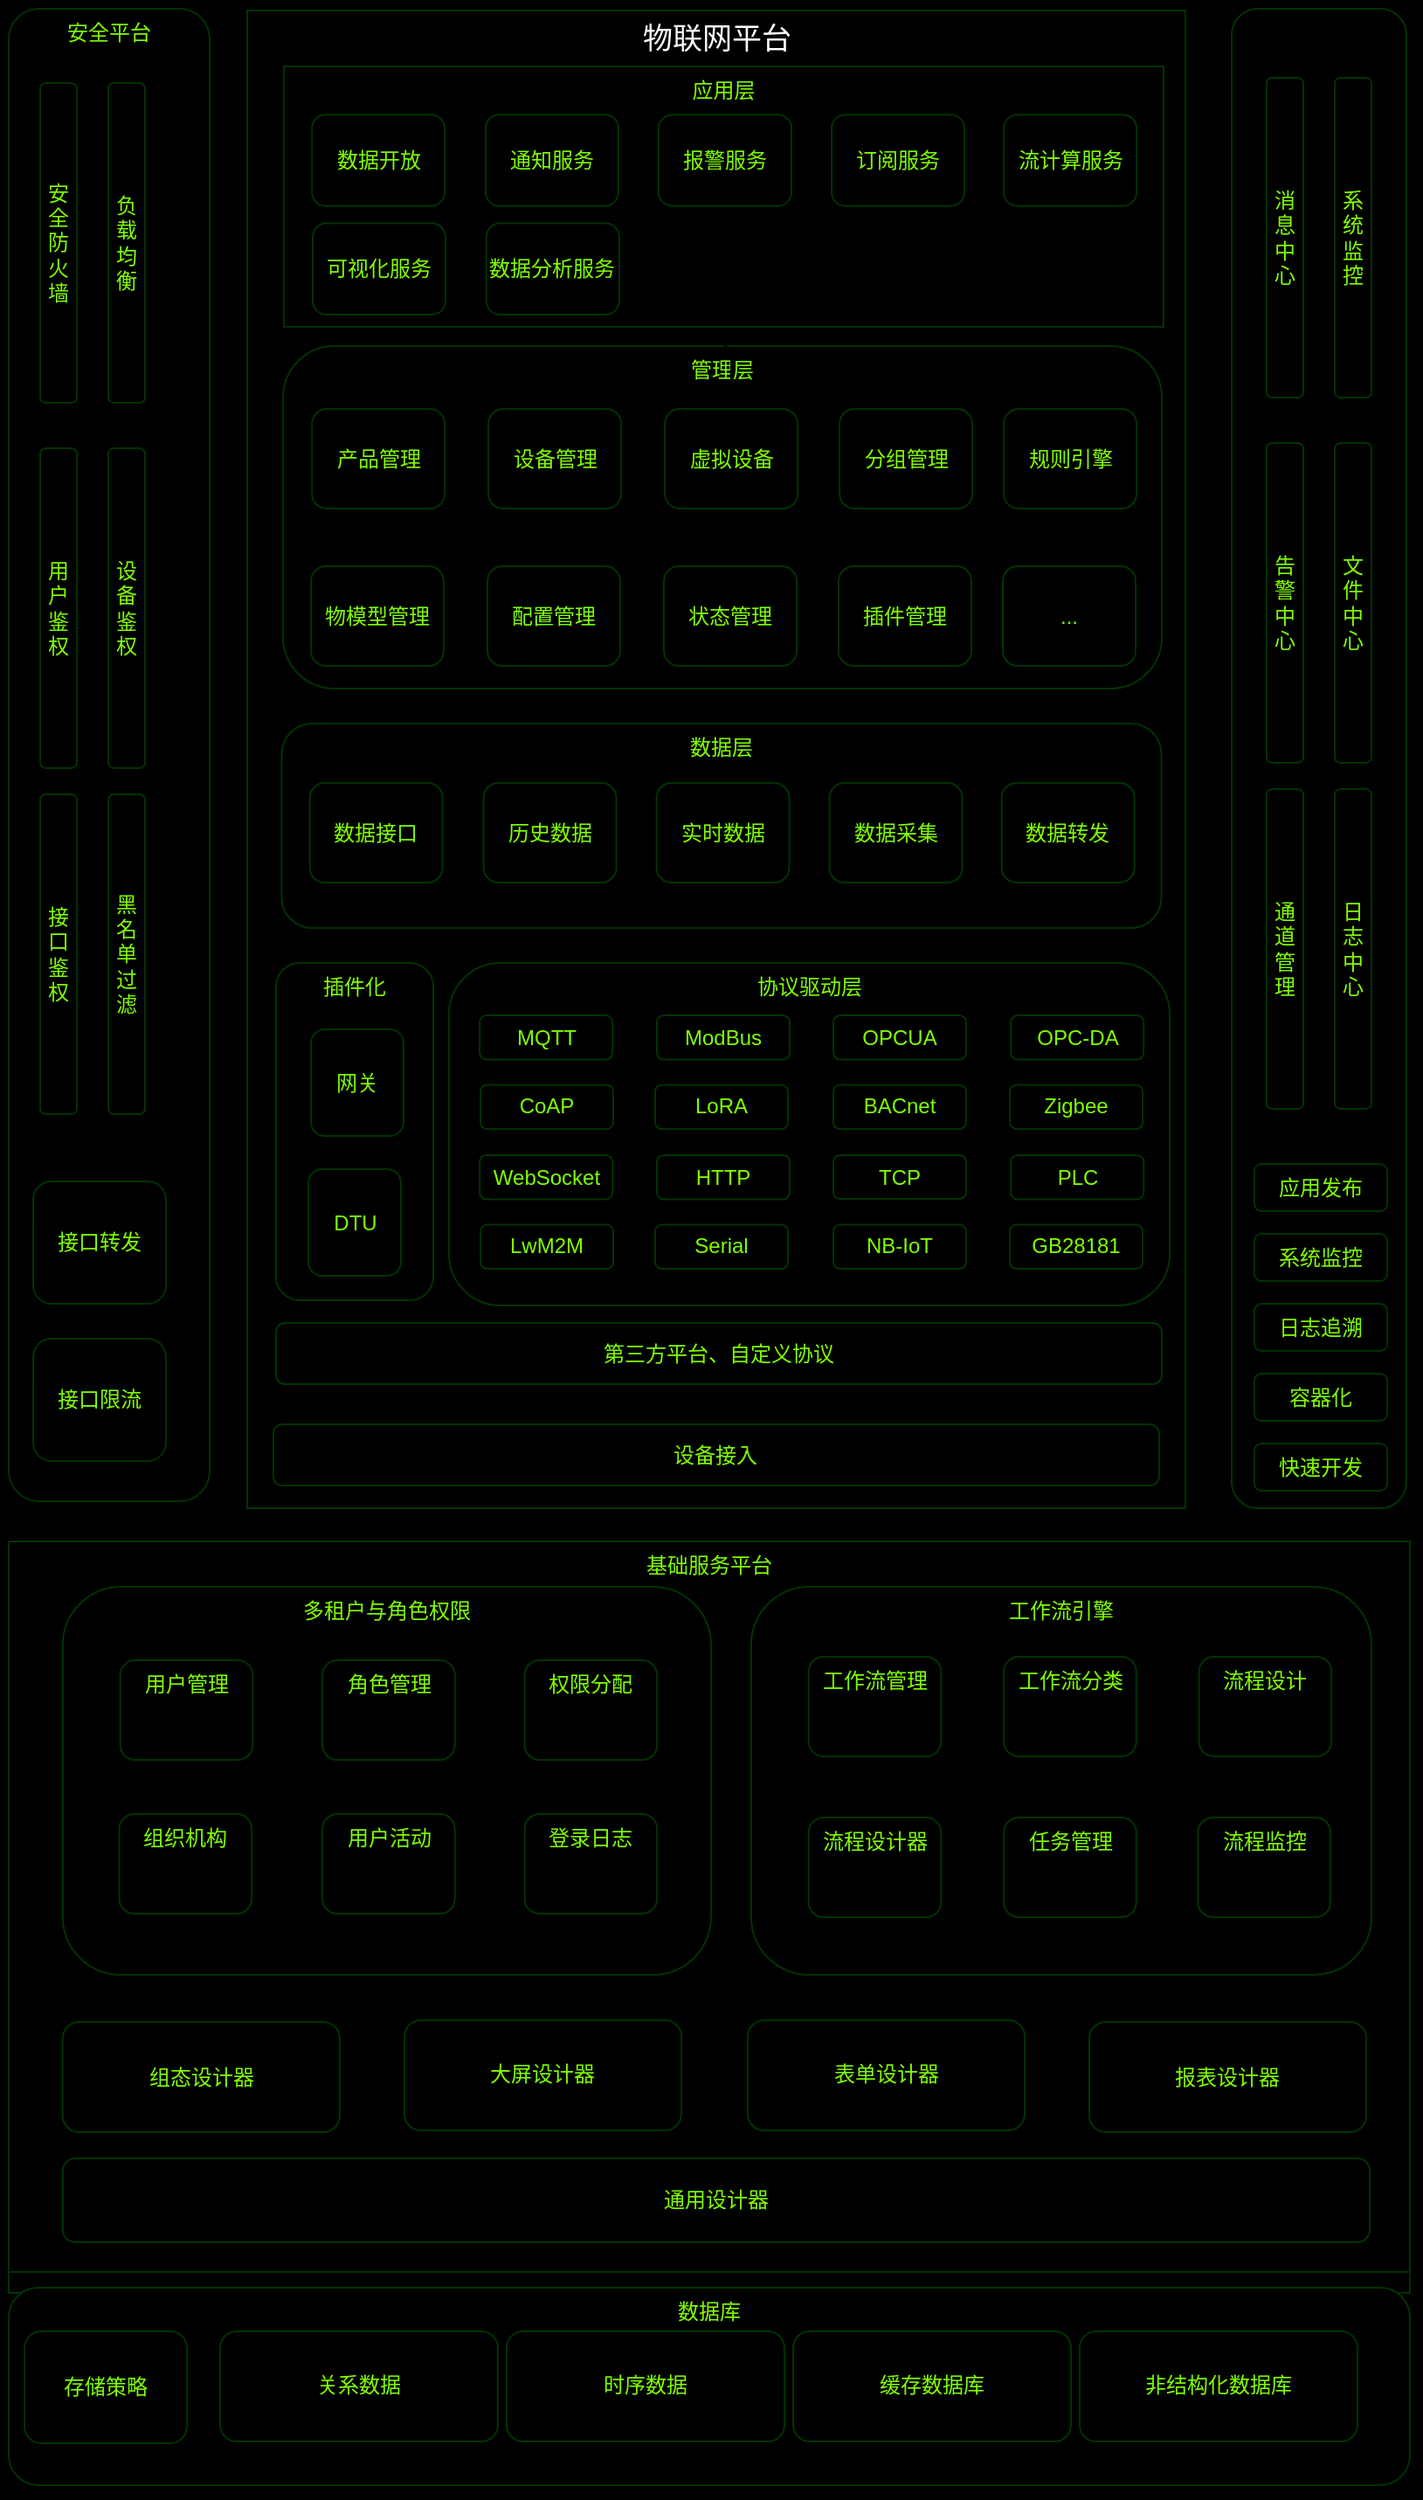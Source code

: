 <mxfile version="24.8.6">
  <diagram name="第 1 页" id="0zziN4BGS7wihgSaBpgH">
    <mxGraphModel dx="1436" dy="788" grid="0" gridSize="10" guides="1" tooltips="1" connect="1" arrows="1" fold="1" page="1" pageScale="1" pageWidth="827" pageHeight="500" background="#000000" math="0" shadow="0">
      <root>
        <mxCell id="0" />
        <mxCell id="1" parent="0" />
        <mxCell id="mJdEeOhVX0D9DXQmDLdD-133" value="物联网平台" style="rounded=0;whiteSpace=wrap;html=1;fillColor=#000000;fontColor=#ffffff;strokeColor=#003300;glass=0;shadow=1;verticalAlign=top;align=center;fontSize=17;" vertex="1" parent="1">
          <mxGeometry x="148.5" y="8" width="536.89" height="857" as="geometry" />
        </mxCell>
        <mxCell id="mJdEeOhVX0D9DXQmDLdD-49" value="管理层" style="rounded=1;whiteSpace=wrap;html=1;fillColor=#000000;fontColor=#80FF00;strokeColor=#003300;glass=0;shadow=1;verticalAlign=top;align=center;fontFamily=Helvetica;fontSize=12;" vertex="1" parent="1">
          <mxGeometry x="169" y="200" width="503" height="196" as="geometry" />
        </mxCell>
        <mxCell id="mJdEeOhVX0D9DXQmDLdD-4" value="" style="rounded=1;whiteSpace=wrap;html=1;fillColor=#000000;strokeColor=#003300;fontColor=#ffffff;shadow=1;glass=0;align=center;verticalAlign=top;fontFamily=Helvetica;fontSize=12;" vertex="1" parent="1">
          <mxGeometry x="712" y="7" width="100" height="858" as="geometry" />
        </mxCell>
        <mxCell id="mJdEeOhVX0D9DXQmDLdD-7" value="安全平台" style="rounded=1;whiteSpace=wrap;html=1;fillColor=#000000;strokeColor=#003300;shadow=1;glass=0;align=center;verticalAlign=top;fontFamily=Helvetica;fontSize=12;fontColor=#80FF00;" vertex="1" parent="1">
          <mxGeometry x="12" y="7" width="115" height="854" as="geometry" />
        </mxCell>
        <mxCell id="mJdEeOhVX0D9DXQmDLdD-11" value="产品管理" style="rounded=1;whiteSpace=wrap;html=1;fillColor=#000000;fontColor=#80FF00;strokeColor=#003300;" vertex="1" parent="1">
          <mxGeometry x="185.56" y="236" width="76" height="57" as="geometry" />
        </mxCell>
        <mxCell id="mJdEeOhVX0D9DXQmDLdD-12" value="设备管理" style="rounded=1;whiteSpace=wrap;html=1;fillColor=#000000;fontColor=#80FF00;strokeColor=#003300;" vertex="1" parent="1">
          <mxGeometry x="286.56" y="236" width="76" height="57" as="geometry" />
        </mxCell>
        <mxCell id="mJdEeOhVX0D9DXQmDLdD-79" value="" style="edgeStyle=orthogonalEdgeStyle;rounded=0;orthogonalLoop=1;jettySize=auto;html=1;" edge="1" parent="1" source="mJdEeOhVX0D9DXQmDLdD-13">
          <mxGeometry relative="1" as="geometry">
            <mxPoint x="421.2" y="166" as="targetPoint" />
          </mxGeometry>
        </mxCell>
        <mxCell id="mJdEeOhVX0D9DXQmDLdD-121" value="" style="edgeStyle=orthogonalEdgeStyle;rounded=0;orthogonalLoop=1;jettySize=auto;html=1;" edge="1" parent="1" source="mJdEeOhVX0D9DXQmDLdD-13">
          <mxGeometry relative="1" as="geometry">
            <mxPoint x="422.4" y="174" as="targetPoint" />
          </mxGeometry>
        </mxCell>
        <mxCell id="mJdEeOhVX0D9DXQmDLdD-13" value="虚拟设备" style="rounded=1;whiteSpace=wrap;html=1;fillColor=#000000;fontColor=#80FF00;strokeColor=#003300;" vertex="1" parent="1">
          <mxGeometry x="387.56" y="236" width="76" height="57" as="geometry" />
        </mxCell>
        <mxCell id="mJdEeOhVX0D9DXQmDLdD-50" value="" style="edgeStyle=orthogonalEdgeStyle;rounded=0;orthogonalLoop=1;jettySize=auto;html=1;" edge="1" parent="1" source="mJdEeOhVX0D9DXQmDLdD-14" target="mJdEeOhVX0D9DXQmDLdD-24">
          <mxGeometry relative="1" as="geometry" />
        </mxCell>
        <mxCell id="mJdEeOhVX0D9DXQmDLdD-14" value="分组管理" style="rounded=1;whiteSpace=wrap;html=1;fillColor=#000000;fontColor=#80FF00;strokeColor=#003300;" vertex="1" parent="1">
          <mxGeometry x="487.56" y="236" width="76" height="57" as="geometry" />
        </mxCell>
        <mxCell id="mJdEeOhVX0D9DXQmDLdD-21" value="物模型管理" style="rounded=1;whiteSpace=wrap;html=1;fillColor=#000000;fontColor=#80FF00;strokeColor=#003300;" vertex="1" parent="1">
          <mxGeometry x="185" y="326" width="76" height="57" as="geometry" />
        </mxCell>
        <mxCell id="mJdEeOhVX0D9DXQmDLdD-22" value="配置管理" style="rounded=1;whiteSpace=wrap;html=1;fillColor=#000000;fontColor=#80FF00;strokeColor=#003300;" vertex="1" parent="1">
          <mxGeometry x="286" y="326" width="76" height="57" as="geometry" />
        </mxCell>
        <mxCell id="mJdEeOhVX0D9DXQmDLdD-23" value="状态管理" style="rounded=1;whiteSpace=wrap;html=1;fillColor=#000000;fontColor=#80FF00;strokeColor=#003300;" vertex="1" parent="1">
          <mxGeometry x="387" y="326" width="76" height="57" as="geometry" />
        </mxCell>
        <mxCell id="mJdEeOhVX0D9DXQmDLdD-24" value="插件管理" style="rounded=1;whiteSpace=wrap;html=1;fillColor=#000000;fontColor=#80FF00;strokeColor=#003300;" vertex="1" parent="1">
          <mxGeometry x="487" y="326" width="76" height="57" as="geometry" />
        </mxCell>
        <mxCell id="mJdEeOhVX0D9DXQmDLdD-51" value="规则引擎" style="rounded=1;whiteSpace=wrap;html=1;fillColor=#000000;fontColor=#80FF00;strokeColor=#003300;" vertex="1" parent="1">
          <mxGeometry x="581.56" y="236" width="76" height="57" as="geometry" />
        </mxCell>
        <mxCell id="mJdEeOhVX0D9DXQmDLdD-52" value="..." style="rounded=1;whiteSpace=wrap;html=1;fillColor=#000000;fontColor=#80FF00;strokeColor=#003300;" vertex="1" parent="1">
          <mxGeometry x="581" y="326" width="76" height="57" as="geometry" />
        </mxCell>
        <mxCell id="mJdEeOhVX0D9DXQmDLdD-53" value="协议驱动层" style="rounded=1;whiteSpace=wrap;html=1;fillColor=#000000;fontColor=#80FF00;strokeColor=#003300;glass=0;shadow=1;verticalAlign=top;align=center;fontFamily=Helvetica;fontSize=12;" vertex="1" parent="1">
          <mxGeometry x="264" y="553" width="412.5" height="196" as="geometry" />
        </mxCell>
        <mxCell id="mJdEeOhVX0D9DXQmDLdD-54" value="插件化" style="rounded=1;whiteSpace=wrap;html=1;fillColor=#000000;fontColor=#80FF00;strokeColor=#003300;verticalAlign=top;" vertex="1" parent="1">
          <mxGeometry x="165" y="553" width="90" height="193" as="geometry" />
        </mxCell>
        <mxCell id="mJdEeOhVX0D9DXQmDLdD-59" value="接口转发" style="rounded=1;whiteSpace=wrap;html=1;fillColor=#000000;fontColor=#80FF00;strokeColor=#003300;" vertex="1" parent="1">
          <mxGeometry x="26" y="678" width="76" height="70" as="geometry" />
        </mxCell>
        <mxCell id="mJdEeOhVX0D9DXQmDLdD-64" value="" style="group;rounded=0;strokeColor=#003300;align=center;verticalAlign=middle;fontFamily=Helvetica;fontSize=12;fontColor=#80FF00;fillColor=#000000;" vertex="1" connectable="0" parent="1">
          <mxGeometry x="12" y="884" width="802" height="430" as="geometry" />
        </mxCell>
        <mxCell id="mJdEeOhVX0D9DXQmDLdD-5" value="基础服务平台" style="rounded=0;whiteSpace=wrap;html=1;fillColor=#000000;strokeColor=#003300;fontColor=#80FF00;align=center;verticalAlign=top;labelBackgroundColor=none;fontFamily=Helvetica;shadow=1;glass=0;fontSize=12;" vertex="1" parent="mJdEeOhVX0D9DXQmDLdD-64">
          <mxGeometry width="802" height="418" as="geometry" />
        </mxCell>
        <mxCell id="mJdEeOhVX0D9DXQmDLdD-27" value="多租户与角色权限" style="rounded=1;whiteSpace=wrap;html=1;fillColor=#000000;fontColor=#80FF00;strokeColor=#003300;glass=0;shadow=1;verticalAlign=top;align=center;fontFamily=Helvetica;fontSize=12;" vertex="1" parent="mJdEeOhVX0D9DXQmDLdD-64">
          <mxGeometry x="30.923" y="26" width="371.075" height="222" as="geometry" />
        </mxCell>
        <mxCell id="mJdEeOhVX0D9DXQmDLdD-28" value="用户管理" style="rounded=1;whiteSpace=wrap;html=1;fillColor=#000000;fontColor=#80FF00;strokeColor=#003300;align=center;verticalAlign=top;fontFamily=Helvetica;fontSize=12;" vertex="1" parent="mJdEeOhVX0D9DXQmDLdD-64">
          <mxGeometry x="63.841" y="68" width="75.811" height="57" as="geometry" />
        </mxCell>
        <mxCell id="mJdEeOhVX0D9DXQmDLdD-29" value="角色管理" style="rounded=1;whiteSpace=wrap;html=1;fillColor=#000000;fontColor=#80FF00;strokeColor=#003300;align=center;verticalAlign=top;fontFamily=Helvetica;fontSize=12;" vertex="1" parent="mJdEeOhVX0D9DXQmDLdD-64">
          <mxGeometry x="179.552" y="68" width="75.811" height="57" as="geometry" />
        </mxCell>
        <mxCell id="mJdEeOhVX0D9DXQmDLdD-30" value="权限分配" style="rounded=1;whiteSpace=wrap;html=1;fillColor=#000000;fontColor=#80FF00;strokeColor=#003300;align=center;verticalAlign=top;fontFamily=Helvetica;fontSize=12;" vertex="1" parent="mJdEeOhVX0D9DXQmDLdD-64">
          <mxGeometry x="295.264" y="68" width="75.811" height="57" as="geometry" />
        </mxCell>
        <mxCell id="mJdEeOhVX0D9DXQmDLdD-31" value="组织机构" style="rounded=1;whiteSpace=wrap;html=1;fillColor=#000000;fontColor=#80FF00;strokeColor=#003300;align=center;verticalAlign=top;fontFamily=Helvetica;fontSize=12;" vertex="1" parent="mJdEeOhVX0D9DXQmDLdD-64">
          <mxGeometry x="63.282" y="156" width="75.811" height="57" as="geometry" />
        </mxCell>
        <mxCell id="mJdEeOhVX0D9DXQmDLdD-32" value="用户活动" style="rounded=1;whiteSpace=wrap;html=1;fillColor=#000000;fontColor=#80FF00;strokeColor=#003300;align=center;verticalAlign=top;fontFamily=Helvetica;fontSize=12;" vertex="1" parent="mJdEeOhVX0D9DXQmDLdD-64">
          <mxGeometry x="179.552" y="156" width="75.811" height="57" as="geometry" />
        </mxCell>
        <mxCell id="mJdEeOhVX0D9DXQmDLdD-33" value="登录日志" style="rounded=1;whiteSpace=wrap;html=1;fillColor=#000000;fontColor=#80FF00;strokeColor=#003300;align=center;verticalAlign=top;fontFamily=Helvetica;fontSize=12;" vertex="1" parent="mJdEeOhVX0D9DXQmDLdD-64">
          <mxGeometry x="295.264" y="156" width="75.811" height="57" as="geometry" />
        </mxCell>
        <mxCell id="mJdEeOhVX0D9DXQmDLdD-34" value="工作流引擎" style="rounded=1;whiteSpace=wrap;html=1;fillColor=#000000;fontColor=#80FF00;strokeColor=#003300;glass=0;shadow=1;verticalAlign=top;align=center;fontFamily=Helvetica;fontSize=12;" vertex="1" parent="mJdEeOhVX0D9DXQmDLdD-64">
          <mxGeometry x="424.94" y="26" width="355.055" height="222" as="geometry" />
        </mxCell>
        <mxCell id="mJdEeOhVX0D9DXQmDLdD-35" value="工作流管理" style="rounded=1;whiteSpace=wrap;html=1;fillColor=#000000;fontColor=#80FF00;strokeColor=#003300;align=center;verticalAlign=top;fontFamily=Helvetica;fontSize=12;" vertex="1" parent="mJdEeOhVX0D9DXQmDLdD-64">
          <mxGeometry x="457.858" y="66" width="75.811" height="57" as="geometry" />
        </mxCell>
        <mxCell id="mJdEeOhVX0D9DXQmDLdD-36" value="工作流分类" style="rounded=1;whiteSpace=wrap;html=1;fillColor=#000000;fontColor=#80FF00;strokeColor=#003300;align=center;verticalAlign=top;fontFamily=Helvetica;fontSize=12;" vertex="1" parent="mJdEeOhVX0D9DXQmDLdD-64">
          <mxGeometry x="569.58" y="66" width="75.811" height="57" as="geometry" />
        </mxCell>
        <mxCell id="mJdEeOhVX0D9DXQmDLdD-37" value="流程设计" style="rounded=1;whiteSpace=wrap;html=1;fillColor=#000000;fontColor=#80FF00;strokeColor=#003300;align=center;verticalAlign=top;fontFamily=Helvetica;fontSize=12;" vertex="1" parent="mJdEeOhVX0D9DXQmDLdD-64">
          <mxGeometry x="681.301" y="66" width="75.811" height="57" as="geometry" />
        </mxCell>
        <mxCell id="mJdEeOhVX0D9DXQmDLdD-38" value="流程设计器" style="rounded=1;whiteSpace=wrap;html=1;fillColor=#000000;fontColor=#80FF00;strokeColor=#003300;align=center;verticalAlign=top;fontFamily=Helvetica;fontSize=12;" vertex="1" parent="mJdEeOhVX0D9DXQmDLdD-64">
          <mxGeometry x="457.858" y="158" width="75.811" height="57" as="geometry" />
        </mxCell>
        <mxCell id="mJdEeOhVX0D9DXQmDLdD-39" value="任务管理" style="rounded=1;whiteSpace=wrap;html=1;fillColor=#000000;fontColor=#80FF00;strokeColor=#003300;align=center;verticalAlign=top;fontFamily=Helvetica;fontSize=12;" vertex="1" parent="mJdEeOhVX0D9DXQmDLdD-64">
          <mxGeometry x="569.58" y="158" width="75.811" height="57" as="geometry" />
        </mxCell>
        <mxCell id="mJdEeOhVX0D9DXQmDLdD-40" value="流程监控" style="rounded=1;whiteSpace=wrap;html=1;fillColor=#000000;fontColor=#80FF00;strokeColor=#003300;align=center;verticalAlign=top;fontFamily=Helvetica;fontSize=12;" vertex="1" parent="mJdEeOhVX0D9DXQmDLdD-64">
          <mxGeometry x="680.742" y="158" width="75.811" height="57" as="geometry" />
        </mxCell>
        <mxCell id="mJdEeOhVX0D9DXQmDLdD-41" value="通用设计器" style="rounded=1;whiteSpace=wrap;html=1;fillColor=#000000;fontColor=#80FF00;strokeColor=#003300;glass=0;shadow=1;verticalAlign=middle;align=center;fontFamily=Helvetica;fontSize=12;" vertex="1" parent="mJdEeOhVX0D9DXQmDLdD-64">
          <mxGeometry x="30.923" y="353" width="748.134" height="48" as="geometry" />
        </mxCell>
        <mxCell id="mJdEeOhVX0D9DXQmDLdD-42" value="组态设计器" style="rounded=1;whiteSpace=wrap;html=1;fillColor=#000000;fontColor=#80FF00;strokeColor=#003300;glass=0;shadow=1;verticalAlign=middle;align=center;fontFamily=Helvetica;fontSize=12;" vertex="1" parent="mJdEeOhVX0D9DXQmDLdD-64">
          <mxGeometry x="30.863" y="275.008" width="158.604" height="62.992" as="geometry" />
        </mxCell>
        <mxCell id="mJdEeOhVX0D9DXQmDLdD-43" value="大屏设计器" style="rounded=1;whiteSpace=wrap;html=1;fillColor=#000000;fontColor=#80FF00;strokeColor=#003300;glass=0;shadow=1;verticalAlign=middle;align=center;fontFamily=Helvetica;fontSize=12;" vertex="1" parent="mJdEeOhVX0D9DXQmDLdD-64">
          <mxGeometry x="226.435" y="274" width="158.604" height="62.992" as="geometry" />
        </mxCell>
        <mxCell id="mJdEeOhVX0D9DXQmDLdD-44" value="报表设计器" style="rounded=1;whiteSpace=wrap;html=1;fillColor=#000000;fontColor=#80FF00;strokeColor=#003300;glass=0;shadow=1;verticalAlign=middle;align=center;fontFamily=Helvetica;fontSize=12;" vertex="1" parent="mJdEeOhVX0D9DXQmDLdD-64">
          <mxGeometry x="618.458" y="275.008" width="158.604" height="62.992" as="geometry" />
        </mxCell>
        <mxCell id="mJdEeOhVX0D9DXQmDLdD-46" value="表单设计器" style="rounded=1;whiteSpace=wrap;html=1;fillColor=#000000;fontColor=#80FF00;strokeColor=#003300;glass=0;shadow=1;verticalAlign=middle;align=center;fontFamily=Helvetica;fontSize=12;" vertex="1" parent="mJdEeOhVX0D9DXQmDLdD-64">
          <mxGeometry x="422.945" y="274" width="158.604" height="62.992" as="geometry" />
        </mxCell>
        <mxCell id="mJdEeOhVX0D9DXQmDLdD-65" value="网关" style="rounded=1;whiteSpace=wrap;html=1;fillColor=#000000;fontColor=#80FF00;strokeColor=#003300;horizontal=1;" vertex="1" parent="1">
          <mxGeometry x="185" y="591" width="53" height="61" as="geometry" />
        </mxCell>
        <mxCell id="mJdEeOhVX0D9DXQmDLdD-67" value="消息中心" style="rounded=1;whiteSpace=wrap;html=1;fillColor=#000000;fontColor=#80FF00;strokeColor=#003300;horizontal=1;" vertex="1" parent="1">
          <mxGeometry x="732" y="46.5" width="21" height="183" as="geometry" />
        </mxCell>
        <mxCell id="mJdEeOhVX0D9DXQmDLdD-68" value="告警中心" style="rounded=1;whiteSpace=wrap;html=1;fillColor=#000000;fontColor=#80FF00;strokeColor=#003300;horizontal=1;" vertex="1" parent="1">
          <mxGeometry x="732" y="255.5" width="21" height="183" as="geometry" />
        </mxCell>
        <mxCell id="mJdEeOhVX0D9DXQmDLdD-69" value="通道管理" style="rounded=1;whiteSpace=wrap;html=1;fillColor=#000000;fontColor=#80FF00;strokeColor=#003300;horizontal=1;" vertex="1" parent="1">
          <mxGeometry x="732" y="453.5" width="21" height="183" as="geometry" />
        </mxCell>
        <mxCell id="mJdEeOhVX0D9DXQmDLdD-70" value="系统监控" style="rounded=1;whiteSpace=wrap;html=1;fillColor=#000000;fontColor=#80FF00;strokeColor=#003300;horizontal=1;" vertex="1" parent="1">
          <mxGeometry x="771" y="46.5" width="21" height="183" as="geometry" />
        </mxCell>
        <mxCell id="mJdEeOhVX0D9DXQmDLdD-71" value="文件中心" style="rounded=1;whiteSpace=wrap;html=1;fillColor=#000000;fontColor=#80FF00;strokeColor=#003300;horizontal=1;" vertex="1" parent="1">
          <mxGeometry x="771" y="255.5" width="21" height="183" as="geometry" />
        </mxCell>
        <mxCell id="mJdEeOhVX0D9DXQmDLdD-72" value="日志中心" style="rounded=1;whiteSpace=wrap;html=1;fillColor=#000000;fontColor=#80FF00;strokeColor=#003300;horizontal=1;" vertex="1" parent="1">
          <mxGeometry x="771" y="453.5" width="21" height="183" as="geometry" />
        </mxCell>
        <mxCell id="mJdEeOhVX0D9DXQmDLdD-73" value="安全防火墙" style="rounded=1;whiteSpace=wrap;html=1;fillColor=#000000;fontColor=#80FF00;strokeColor=#003300;horizontal=1;" vertex="1" parent="1">
          <mxGeometry x="30" y="49.5" width="21" height="183" as="geometry" />
        </mxCell>
        <mxCell id="mJdEeOhVX0D9DXQmDLdD-74" value="用户鉴权" style="rounded=1;whiteSpace=wrap;html=1;fillColor=#000000;fontColor=#80FF00;strokeColor=#003300;horizontal=1;" vertex="1" parent="1">
          <mxGeometry x="30" y="258.5" width="21" height="183" as="geometry" />
        </mxCell>
        <mxCell id="mJdEeOhVX0D9DXQmDLdD-75" value="接口鉴权" style="rounded=1;whiteSpace=wrap;html=1;fillColor=#000000;fontColor=#80FF00;strokeColor=#003300;horizontal=1;" vertex="1" parent="1">
          <mxGeometry x="30" y="456.5" width="21" height="183" as="geometry" />
        </mxCell>
        <mxCell id="mJdEeOhVX0D9DXQmDLdD-76" value="负载均衡" style="rounded=1;whiteSpace=wrap;html=1;fillColor=#000000;fontColor=#80FF00;strokeColor=#003300;horizontal=1;" vertex="1" parent="1">
          <mxGeometry x="69" y="49.5" width="21" height="183" as="geometry" />
        </mxCell>
        <mxCell id="mJdEeOhVX0D9DXQmDLdD-77" value="设备鉴权" style="rounded=1;whiteSpace=wrap;html=1;fillColor=#000000;fontColor=#80FF00;strokeColor=#003300;horizontal=1;" vertex="1" parent="1">
          <mxGeometry x="69" y="258.5" width="21" height="183" as="geometry" />
        </mxCell>
        <mxCell id="mJdEeOhVX0D9DXQmDLdD-78" value="黑名单过滤" style="rounded=1;whiteSpace=wrap;html=1;fillColor=#000000;fontColor=#80FF00;strokeColor=#003300;horizontal=1;" vertex="1" parent="1">
          <mxGeometry x="69" y="456.5" width="21" height="183" as="geometry" />
        </mxCell>
        <mxCell id="mJdEeOhVX0D9DXQmDLdD-87" value="第三方平台、自定义协议" style="rounded=1;whiteSpace=wrap;html=1;fillColor=#000000;fontColor=#80FF00;strokeColor=#003300;" vertex="1" parent="1">
          <mxGeometry x="165" y="759" width="507" height="35" as="geometry" />
        </mxCell>
        <mxCell id="mJdEeOhVX0D9DXQmDLdD-88" value="DTU" style="rounded=1;whiteSpace=wrap;html=1;fillColor=#000000;fontColor=#80FF00;strokeColor=#003300;horizontal=1;" vertex="1" parent="1">
          <mxGeometry x="183.5" y="671" width="53" height="61" as="geometry" />
        </mxCell>
        <mxCell id="mJdEeOhVX0D9DXQmDLdD-89" value="设备接入" style="rounded=1;whiteSpace=wrap;html=1;fillColor=#000000;fontColor=#80FF00;strokeColor=#003300;" vertex="1" parent="1">
          <mxGeometry x="163.44" y="817" width="507" height="35" as="geometry" />
        </mxCell>
        <mxCell id="mJdEeOhVX0D9DXQmDLdD-104" value="应用层" style="group;rounded=0;strokeColor=#003300;align=center;verticalAlign=top;fontFamily=Helvetica;fontSize=12;fontColor=#80FF00;fillColor=none;container=0;" vertex="1" connectable="0" parent="1">
          <mxGeometry x="169.44" y="40" width="503.56" height="149" as="geometry" />
        </mxCell>
        <mxCell id="mJdEeOhVX0D9DXQmDLdD-114" value="" style="group" vertex="1" connectable="0" parent="1">
          <mxGeometry x="12" y="1311" width="802" height="113" as="geometry" />
        </mxCell>
        <mxCell id="mJdEeOhVX0D9DXQmDLdD-80" value="数据库" style="rounded=1;whiteSpace=wrap;html=1;fillColor=#000000;fontColor=#80FF00;strokeColor=#003300;glass=0;shadow=1;verticalAlign=top;align=center;fontFamily=Helvetica;fontSize=12;" vertex="1" parent="mJdEeOhVX0D9DXQmDLdD-114">
          <mxGeometry width="802" height="113" as="geometry" />
        </mxCell>
        <mxCell id="mJdEeOhVX0D9DXQmDLdD-81" value="关系数据" style="rounded=1;whiteSpace=wrap;html=1;fillColor=#000000;fontColor=#80FF00;strokeColor=#003300;glass=0;shadow=1;verticalAlign=middle;align=center;fontFamily=Helvetica;fontSize=12;" vertex="1" parent="mJdEeOhVX0D9DXQmDLdD-114">
          <mxGeometry x="121" y="25" width="159" height="62.992" as="geometry" />
        </mxCell>
        <mxCell id="mJdEeOhVX0D9DXQmDLdD-82" value="时序数据" style="rounded=1;whiteSpace=wrap;html=1;fillColor=#000000;fontColor=#80FF00;strokeColor=#003300;glass=0;shadow=1;verticalAlign=middle;align=center;fontFamily=Helvetica;fontSize=12;" vertex="1" parent="mJdEeOhVX0D9DXQmDLdD-114">
          <mxGeometry x="285" y="25" width="159" height="62.992" as="geometry" />
        </mxCell>
        <mxCell id="mJdEeOhVX0D9DXQmDLdD-83" value="非结构化数据库" style="rounded=1;whiteSpace=wrap;html=1;fillColor=#000000;fontColor=#80FF00;strokeColor=#003300;glass=0;shadow=1;verticalAlign=middle;align=center;fontFamily=Helvetica;fontSize=12;" vertex="1" parent="mJdEeOhVX0D9DXQmDLdD-114">
          <mxGeometry x="613" y="25" width="159" height="62.992" as="geometry" />
        </mxCell>
        <mxCell id="mJdEeOhVX0D9DXQmDLdD-84" value="缓存数据库" style="rounded=1;whiteSpace=wrap;html=1;fillColor=#000000;fontColor=#80FF00;strokeColor=#003300;glass=0;shadow=1;verticalAlign=middle;align=center;fontFamily=Helvetica;fontSize=12;" vertex="1" parent="mJdEeOhVX0D9DXQmDLdD-114">
          <mxGeometry x="449" y="25" width="159" height="62.992" as="geometry" />
        </mxCell>
        <mxCell id="mJdEeOhVX0D9DXQmDLdD-86" value="存储策略" style="rounded=1;whiteSpace=wrap;html=1;fillColor=#000000;fontColor=#80FF00;strokeColor=#003300;horizontal=1;" vertex="1" parent="mJdEeOhVX0D9DXQmDLdD-114">
          <mxGeometry x="9" y="25" width="93" height="64" as="geometry" />
        </mxCell>
        <mxCell id="mJdEeOhVX0D9DXQmDLdD-123" value="接口限流" style="rounded=1;whiteSpace=wrap;html=1;fillColor=#000000;fontColor=#80FF00;strokeColor=#003300;" vertex="1" parent="1">
          <mxGeometry x="26" y="768" width="76" height="70" as="geometry" />
        </mxCell>
        <mxCell id="mJdEeOhVX0D9DXQmDLdD-127" value="应用发布" style="rounded=1;whiteSpace=wrap;html=1;fillColor=#000000;fontColor=#80FF00;strokeColor=#003300;" vertex="1" parent="1">
          <mxGeometry x="725" y="668" width="76" height="27" as="geometry" />
        </mxCell>
        <mxCell id="mJdEeOhVX0D9DXQmDLdD-128" value="系统监控" style="rounded=1;whiteSpace=wrap;html=1;fillColor=#000000;fontColor=#80FF00;strokeColor=#003300;" vertex="1" parent="1">
          <mxGeometry x="725" y="708" width="76" height="27" as="geometry" />
        </mxCell>
        <mxCell id="mJdEeOhVX0D9DXQmDLdD-129" value="日志追溯" style="rounded=1;whiteSpace=wrap;html=1;fillColor=#000000;fontColor=#80FF00;strokeColor=#003300;" vertex="1" parent="1">
          <mxGeometry x="725" y="748" width="76" height="27" as="geometry" />
        </mxCell>
        <mxCell id="mJdEeOhVX0D9DXQmDLdD-130" value="容器化" style="rounded=1;whiteSpace=wrap;html=1;fillColor=#000000;fontColor=#80FF00;strokeColor=#003300;" vertex="1" parent="1">
          <mxGeometry x="725" y="788" width="76" height="27" as="geometry" />
        </mxCell>
        <mxCell id="mJdEeOhVX0D9DXQmDLdD-131" value="快速开发" style="rounded=1;whiteSpace=wrap;html=1;fillColor=#000000;fontColor=#80FF00;strokeColor=#003300;" vertex="1" parent="1">
          <mxGeometry x="725" y="828" width="76" height="27" as="geometry" />
        </mxCell>
        <mxCell id="mJdEeOhVX0D9DXQmDLdD-92" value="数据开放" style="rounded=1;whiteSpace=wrap;html=1;fillColor=#000000;fontColor=#80FF00;strokeColor=#003300;align=center;verticalAlign=middle;fontFamily=Helvetica;fontSize=12;" vertex="1" parent="1">
          <mxGeometry x="185.56" y="67.648" width="76" height="52.216" as="geometry" />
        </mxCell>
        <mxCell id="mJdEeOhVX0D9DXQmDLdD-93" value="通知服务" style="rounded=1;whiteSpace=wrap;html=1;fillColor=#000000;fontColor=#80FF00;strokeColor=#003300;align=center;verticalAlign=middle;fontFamily=Helvetica;fontSize=12;" vertex="1" parent="1">
          <mxGeometry x="285" y="67.648" width="76" height="52.216" as="geometry" />
        </mxCell>
        <mxCell id="mJdEeOhVX0D9DXQmDLdD-94" value="报警服务" style="rounded=1;whiteSpace=wrap;html=1;fillColor=#000000;fontColor=#80FF00;strokeColor=#003300;align=center;verticalAlign=middle;fontFamily=Helvetica;fontSize=12;" vertex="1" parent="1">
          <mxGeometry x="384" y="67.648" width="76" height="52.216" as="geometry" />
        </mxCell>
        <mxCell id="mJdEeOhVX0D9DXQmDLdD-95" value="订阅服务" style="rounded=1;whiteSpace=wrap;html=1;fillColor=#000000;fontColor=#80FF00;strokeColor=#003300;align=center;verticalAlign=middle;fontFamily=Helvetica;fontSize=12;" vertex="1" parent="1">
          <mxGeometry x="483" y="67.648" width="76" height="52.216" as="geometry" />
        </mxCell>
        <mxCell id="mJdEeOhVX0D9DXQmDLdD-115" value="" style="edgeStyle=orthogonalEdgeStyle;rounded=0;orthogonalLoop=1;jettySize=auto;html=1;" edge="1" parent="1" source="mJdEeOhVX0D9DXQmDLdD-96" target="mJdEeOhVX0D9DXQmDLdD-95">
          <mxGeometry relative="1" as="geometry" />
        </mxCell>
        <mxCell id="mJdEeOhVX0D9DXQmDLdD-96" value="流计算服务" style="rounded=1;whiteSpace=wrap;html=1;fillColor=#000000;fontColor=#80FF00;strokeColor=#003300;align=center;verticalAlign=middle;fontFamily=Helvetica;fontSize=12;" vertex="1" parent="1">
          <mxGeometry x="581.56" y="67.648" width="76" height="52.216" as="geometry" />
        </mxCell>
        <mxCell id="mJdEeOhVX0D9DXQmDLdD-116" value="可视化服务" style="rounded=1;whiteSpace=wrap;html=1;fillColor=#000000;fontColor=#80FF00;strokeColor=#003300;align=center;verticalAlign=middle;fontFamily=Helvetica;fontSize=12;" vertex="1" parent="1">
          <mxGeometry x="186" y="129.784" width="76" height="52.216" as="geometry" />
        </mxCell>
        <mxCell id="mJdEeOhVX0D9DXQmDLdD-117" value="数据分析服务" style="rounded=1;whiteSpace=wrap;html=1;fillColor=#000000;fontColor=#80FF00;strokeColor=#003300;align=center;verticalAlign=middle;fontFamily=Helvetica;fontSize=12;" vertex="1" parent="1">
          <mxGeometry x="285.44" y="129.784" width="76" height="52.216" as="geometry" />
        </mxCell>
        <mxCell id="mJdEeOhVX0D9DXQmDLdD-106" value="数据层" style="rounded=1;whiteSpace=wrap;html=1;fillColor=#000000;strokeColor=#003300;fontColor=#80FF00;verticalAlign=top;align=center;shadow=1;glass=0;fontFamily=Helvetica;fontSize=12;" vertex="1" parent="1">
          <mxGeometry x="168.22" y="416" width="503.56" height="117" as="geometry" />
        </mxCell>
        <mxCell id="mJdEeOhVX0D9DXQmDLdD-107" value="数据接口" style="rounded=1;whiteSpace=wrap;html=1;fillColor=#000000;fontColor=#80FF00;strokeColor=#003300;align=center;verticalAlign=middle;fontFamily=Helvetica;fontSize=12;" vertex="1" parent="1">
          <mxGeometry x="184.34" y="450" width="76" height="57" as="geometry" />
        </mxCell>
        <mxCell id="mJdEeOhVX0D9DXQmDLdD-108" value="历史数据" style="rounded=1;whiteSpace=wrap;html=1;fillColor=#000000;fontColor=#80FF00;strokeColor=#003300;align=center;verticalAlign=middle;fontFamily=Helvetica;fontSize=12;" vertex="1" parent="1">
          <mxGeometry x="283.78" y="450" width="76" height="57" as="geometry" />
        </mxCell>
        <mxCell id="mJdEeOhVX0D9DXQmDLdD-109" value="实时数据" style="rounded=1;whiteSpace=wrap;html=1;fillColor=#000000;fontColor=#80FF00;strokeColor=#003300;align=center;verticalAlign=middle;fontFamily=Helvetica;fontSize=12;" vertex="1" parent="1">
          <mxGeometry x="382.78" y="450" width="76" height="57" as="geometry" />
        </mxCell>
        <mxCell id="mJdEeOhVX0D9DXQmDLdD-110" value="数据采集" style="rounded=1;whiteSpace=wrap;html=1;fillColor=#000000;fontColor=#80FF00;strokeColor=#003300;align=center;verticalAlign=middle;fontFamily=Helvetica;fontSize=12;" vertex="1" parent="1">
          <mxGeometry x="481.78" y="450" width="76" height="57" as="geometry" />
        </mxCell>
        <mxCell id="mJdEeOhVX0D9DXQmDLdD-111" value="数据转发" style="rounded=1;whiteSpace=wrap;html=1;fillColor=#000000;fontColor=#80FF00;strokeColor=#003300;align=center;verticalAlign=middle;fontFamily=Helvetica;fontSize=12;" vertex="1" parent="1">
          <mxGeometry x="580.34" y="450" width="76" height="57" as="geometry" />
        </mxCell>
        <mxCell id="mJdEeOhVX0D9DXQmDLdD-137" value="" style="group" vertex="1" connectable="0" parent="1">
          <mxGeometry x="281.56" y="583" width="380.06" height="65" as="geometry" />
        </mxCell>
        <mxCell id="mJdEeOhVX0D9DXQmDLdD-55" value="MQTT" style="rounded=1;whiteSpace=wrap;html=1;fillColor=#000000;fontColor=#80FF00;strokeColor=#003300;" vertex="1" parent="mJdEeOhVX0D9DXQmDLdD-137">
          <mxGeometry width="76.0" height="25.204" as="geometry" />
        </mxCell>
        <mxCell id="mJdEeOhVX0D9DXQmDLdD-56" value="ModBus" style="rounded=1;whiteSpace=wrap;html=1;fillColor=#000000;fontColor=#80FF00;strokeColor=#003300;" vertex="1" parent="mJdEeOhVX0D9DXQmDLdD-137">
          <mxGeometry x="101.44" width="76.0" height="25.204" as="geometry" />
        </mxCell>
        <mxCell id="mJdEeOhVX0D9DXQmDLdD-57" value="OPCUA" style="rounded=1;whiteSpace=wrap;html=1;fillColor=#000000;fontColor=#80FF00;strokeColor=#003300;" vertex="1" parent="mJdEeOhVX0D9DXQmDLdD-137">
          <mxGeometry x="202.44" width="76.0" height="25.204" as="geometry" />
        </mxCell>
        <mxCell id="mJdEeOhVX0D9DXQmDLdD-60" value="LoRA" style="rounded=1;whiteSpace=wrap;html=1;fillColor=#000000;fontColor=#80FF00;strokeColor=#003300;" vertex="1" parent="mJdEeOhVX0D9DXQmDLdD-137">
          <mxGeometry x="100.44" y="39.796" width="76.0" height="25.204" as="geometry" />
        </mxCell>
        <mxCell id="mJdEeOhVX0D9DXQmDLdD-61" value="BACnet" style="rounded=1;whiteSpace=wrap;html=1;fillColor=#000000;fontColor=#80FF00;strokeColor=#003300;" vertex="1" parent="mJdEeOhVX0D9DXQmDLdD-137">
          <mxGeometry x="202.44" y="39.796" width="76.0" height="25.204" as="geometry" />
        </mxCell>
        <mxCell id="mJdEeOhVX0D9DXQmDLdD-62" value="OPC-DA" style="rounded=1;whiteSpace=wrap;html=1;fillColor=#000000;fontColor=#80FF00;strokeColor=#003300;" vertex="1" parent="mJdEeOhVX0D9DXQmDLdD-137">
          <mxGeometry x="304.06" width="76.0" height="25.204" as="geometry" />
        </mxCell>
        <mxCell id="mJdEeOhVX0D9DXQmDLdD-63" value="Zigbee" style="rounded=1;whiteSpace=wrap;html=1;fillColor=#000000;fontColor=#80FF00;strokeColor=#003300;" vertex="1" parent="mJdEeOhVX0D9DXQmDLdD-137">
          <mxGeometry x="303.5" y="39.796" width="76.0" height="25.204" as="geometry" />
        </mxCell>
        <mxCell id="mJdEeOhVX0D9DXQmDLdD-136" value="CoAP" style="rounded=1;whiteSpace=wrap;html=1;fillColor=#000000;fontColor=#80FF00;strokeColor=#003300;" vertex="1" parent="mJdEeOhVX0D9DXQmDLdD-137">
          <mxGeometry x="0.44" y="39.796" width="76.0" height="25.204" as="geometry" />
        </mxCell>
        <mxCell id="mJdEeOhVX0D9DXQmDLdD-138" value="" style="group" vertex="1" connectable="0" parent="1">
          <mxGeometry x="281.56" y="663" width="380.06" height="65" as="geometry" />
        </mxCell>
        <mxCell id="mJdEeOhVX0D9DXQmDLdD-139" value="WebSocket" style="rounded=1;whiteSpace=wrap;html=1;fillColor=#000000;fontColor=#80FF00;strokeColor=#003300;" vertex="1" parent="mJdEeOhVX0D9DXQmDLdD-138">
          <mxGeometry width="76.0" height="25.204" as="geometry" />
        </mxCell>
        <mxCell id="mJdEeOhVX0D9DXQmDLdD-140" value="HTTP" style="rounded=1;whiteSpace=wrap;html=1;fillColor=#000000;fontColor=#80FF00;strokeColor=#003300;" vertex="1" parent="mJdEeOhVX0D9DXQmDLdD-138">
          <mxGeometry x="101.44" width="76.0" height="25.204" as="geometry" />
        </mxCell>
        <mxCell id="mJdEeOhVX0D9DXQmDLdD-141" value="TCP" style="rounded=1;whiteSpace=wrap;html=1;fillColor=#000000;fontColor=#80FF00;strokeColor=#003300;" vertex="1" parent="mJdEeOhVX0D9DXQmDLdD-138">
          <mxGeometry x="202.44" width="76" height="25" as="geometry" />
        </mxCell>
        <mxCell id="mJdEeOhVX0D9DXQmDLdD-142" value="Serial" style="rounded=1;whiteSpace=wrap;html=1;fillColor=#000000;fontColor=#80FF00;strokeColor=#003300;" vertex="1" parent="mJdEeOhVX0D9DXQmDLdD-138">
          <mxGeometry x="100.44" y="39.796" width="76.0" height="25.204" as="geometry" />
        </mxCell>
        <mxCell id="mJdEeOhVX0D9DXQmDLdD-143" value="NB-IoT" style="rounded=1;whiteSpace=wrap;html=1;fillColor=#000000;fontColor=#80FF00;strokeColor=#003300;" vertex="1" parent="mJdEeOhVX0D9DXQmDLdD-138">
          <mxGeometry x="202.44" y="39.796" width="76.0" height="25.204" as="geometry" />
        </mxCell>
        <mxCell id="mJdEeOhVX0D9DXQmDLdD-144" value="PLC" style="rounded=1;whiteSpace=wrap;html=1;fillColor=#000000;fontColor=#80FF00;strokeColor=#003300;" vertex="1" parent="mJdEeOhVX0D9DXQmDLdD-138">
          <mxGeometry x="304.06" width="76.0" height="25.204" as="geometry" />
        </mxCell>
        <mxCell id="mJdEeOhVX0D9DXQmDLdD-145" value="GB28181" style="rounded=1;whiteSpace=wrap;html=1;fillColor=#000000;fontColor=#80FF00;strokeColor=#003300;" vertex="1" parent="mJdEeOhVX0D9DXQmDLdD-138">
          <mxGeometry x="303.5" y="39.796" width="76.0" height="25.204" as="geometry" />
        </mxCell>
        <mxCell id="mJdEeOhVX0D9DXQmDLdD-146" value="LwM2M" style="rounded=1;whiteSpace=wrap;html=1;fillColor=#000000;fontColor=#80FF00;strokeColor=#003300;" vertex="1" parent="mJdEeOhVX0D9DXQmDLdD-138">
          <mxGeometry x="0.44" y="39.796" width="76.0" height="25.204" as="geometry" />
        </mxCell>
      </root>
    </mxGraphModel>
  </diagram>
</mxfile>
